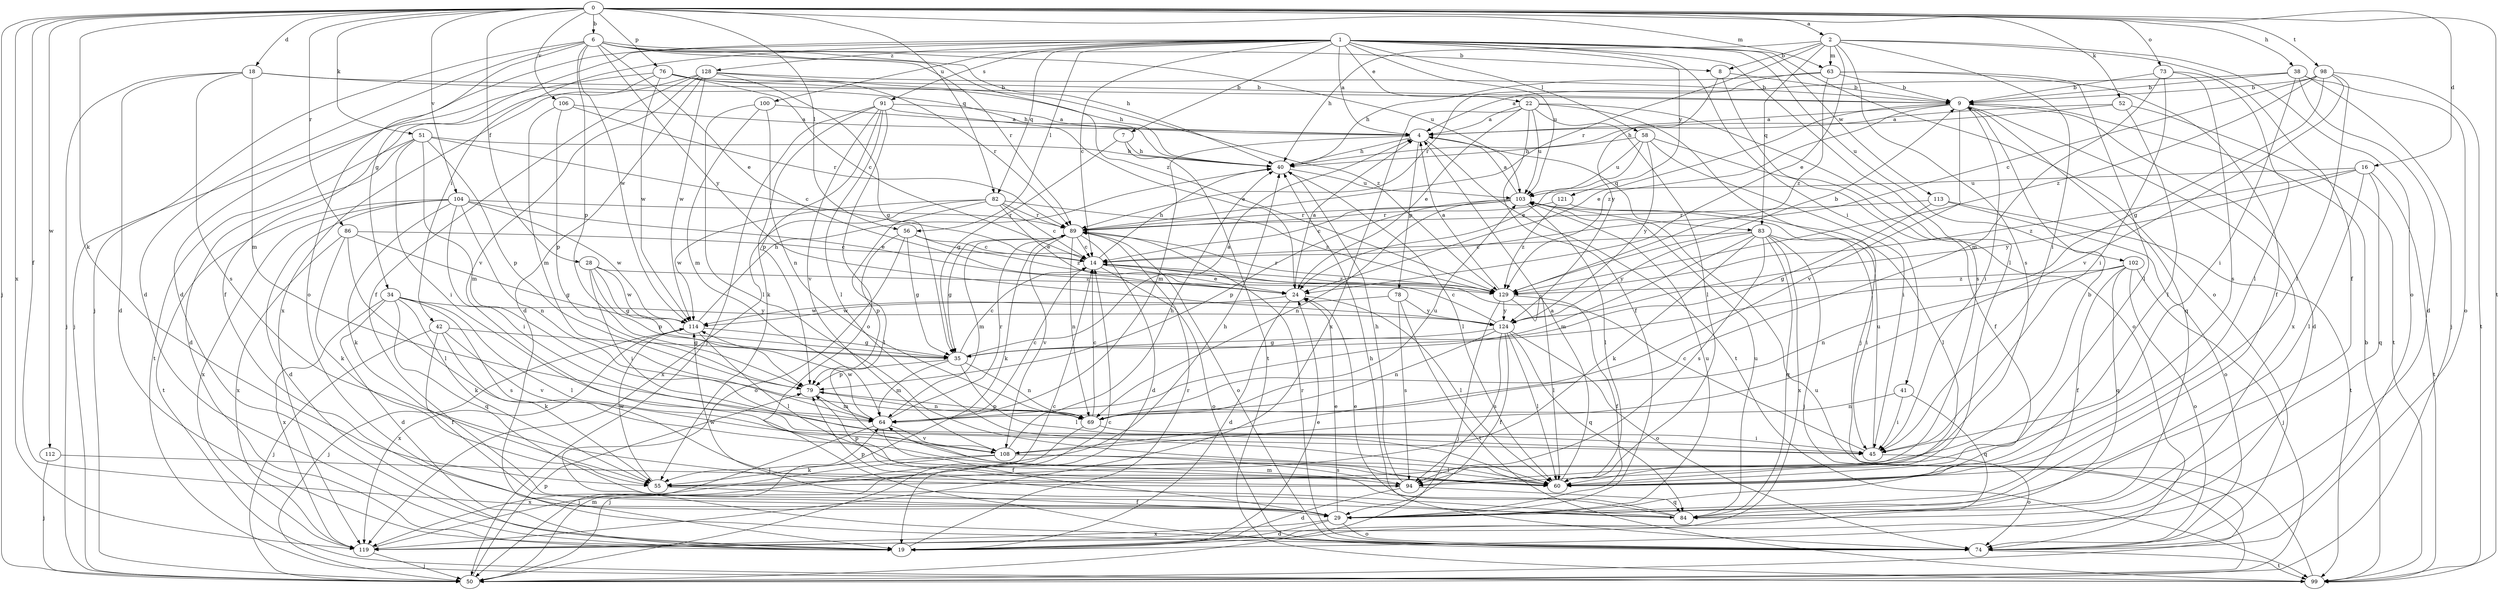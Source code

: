 strict digraph  {
0;
1;
2;
4;
6;
7;
8;
9;
14;
16;
18;
19;
22;
24;
28;
29;
34;
35;
38;
40;
41;
42;
45;
50;
51;
52;
55;
56;
58;
60;
63;
64;
69;
73;
74;
76;
78;
79;
82;
83;
84;
86;
89;
91;
94;
98;
99;
100;
102;
103;
104;
106;
108;
112;
113;
114;
119;
121;
124;
128;
129;
0 -> 2  [label=a];
0 -> 6  [label=b];
0 -> 16  [label=d];
0 -> 18  [label=d];
0 -> 28  [label=f];
0 -> 29  [label=f];
0 -> 38  [label=h];
0 -> 50  [label=j];
0 -> 51  [label=k];
0 -> 52  [label=k];
0 -> 55  [label=k];
0 -> 56  [label=l];
0 -> 63  [label=m];
0 -> 73  [label=o];
0 -> 76  [label=p];
0 -> 82  [label=q];
0 -> 86  [label=r];
0 -> 98  [label=t];
0 -> 99  [label=t];
0 -> 104  [label=v];
0 -> 106  [label=v];
0 -> 112  [label=w];
0 -> 119  [label=x];
1 -> 4  [label=a];
1 -> 7  [label=b];
1 -> 14  [label=c];
1 -> 19  [label=d];
1 -> 22  [label=e];
1 -> 34  [label=g];
1 -> 41  [label=i];
1 -> 42  [label=i];
1 -> 56  [label=l];
1 -> 58  [label=l];
1 -> 60  [label=l];
1 -> 74  [label=o];
1 -> 82  [label=q];
1 -> 91  [label=s];
1 -> 100  [label=u];
1 -> 102  [label=u];
1 -> 103  [label=u];
1 -> 113  [label=w];
1 -> 121  [label=y];
1 -> 128  [label=z];
2 -> 8  [label=b];
2 -> 24  [label=e];
2 -> 29  [label=f];
2 -> 40  [label=h];
2 -> 45  [label=i];
2 -> 63  [label=m];
2 -> 74  [label=o];
2 -> 83  [label=q];
2 -> 89  [label=r];
2 -> 94  [label=s];
4 -> 40  [label=h];
4 -> 64  [label=m];
4 -> 78  [label=p];
4 -> 83  [label=q];
4 -> 99  [label=t];
6 -> 8  [label=b];
6 -> 19  [label=d];
6 -> 24  [label=e];
6 -> 40  [label=h];
6 -> 50  [label=j];
6 -> 74  [label=o];
6 -> 79  [label=p];
6 -> 89  [label=r];
6 -> 103  [label=u];
6 -> 114  [label=w];
6 -> 124  [label=y];
6 -> 129  [label=z];
7 -> 35  [label=g];
7 -> 40  [label=h];
7 -> 99  [label=t];
8 -> 9  [label=b];
8 -> 94  [label=s];
8 -> 124  [label=y];
9 -> 4  [label=a];
9 -> 19  [label=d];
9 -> 24  [label=e];
9 -> 45  [label=i];
9 -> 84  [label=q];
9 -> 108  [label=v];
9 -> 119  [label=x];
9 -> 129  [label=z];
14 -> 24  [label=e];
14 -> 40  [label=h];
14 -> 74  [label=o];
14 -> 129  [label=z];
16 -> 60  [label=l];
16 -> 84  [label=q];
16 -> 99  [label=t];
16 -> 103  [label=u];
16 -> 124  [label=y];
16 -> 129  [label=z];
18 -> 9  [label=b];
18 -> 19  [label=d];
18 -> 40  [label=h];
18 -> 50  [label=j];
18 -> 64  [label=m];
18 -> 94  [label=s];
19 -> 24  [label=e];
19 -> 89  [label=r];
22 -> 4  [label=a];
22 -> 24  [label=e];
22 -> 29  [label=f];
22 -> 50  [label=j];
22 -> 60  [label=l];
22 -> 74  [label=o];
22 -> 103  [label=u];
22 -> 119  [label=x];
24 -> 4  [label=a];
24 -> 19  [label=d];
24 -> 60  [label=l];
24 -> 114  [label=w];
28 -> 35  [label=g];
28 -> 45  [label=i];
28 -> 79  [label=p];
28 -> 114  [label=w];
28 -> 129  [label=z];
29 -> 19  [label=d];
29 -> 24  [label=e];
29 -> 74  [label=o];
29 -> 103  [label=u];
29 -> 119  [label=x];
34 -> 19  [label=d];
34 -> 55  [label=k];
34 -> 60  [label=l];
34 -> 84  [label=q];
34 -> 94  [label=s];
34 -> 119  [label=x];
34 -> 124  [label=y];
35 -> 4  [label=a];
35 -> 14  [label=c];
35 -> 60  [label=l];
35 -> 64  [label=m];
35 -> 69  [label=n];
35 -> 79  [label=p];
38 -> 4  [label=a];
38 -> 9  [label=b];
38 -> 19  [label=d];
38 -> 45  [label=i];
38 -> 50  [label=j];
38 -> 74  [label=o];
40 -> 60  [label=l];
40 -> 103  [label=u];
41 -> 45  [label=i];
41 -> 69  [label=n];
41 -> 84  [label=q];
42 -> 29  [label=f];
42 -> 35  [label=g];
42 -> 50  [label=j];
42 -> 55  [label=k];
42 -> 108  [label=v];
45 -> 14  [label=c];
45 -> 74  [label=o];
45 -> 103  [label=u];
50 -> 14  [label=c];
50 -> 64  [label=m];
50 -> 79  [label=p];
51 -> 14  [label=c];
51 -> 19  [label=d];
51 -> 40  [label=h];
51 -> 45  [label=i];
51 -> 64  [label=m];
51 -> 79  [label=p];
51 -> 99  [label=t];
52 -> 4  [label=a];
52 -> 40  [label=h];
52 -> 60  [label=l];
52 -> 99  [label=t];
55 -> 9  [label=b];
55 -> 29  [label=f];
55 -> 40  [label=h];
55 -> 114  [label=w];
56 -> 14  [label=c];
56 -> 35  [label=g];
56 -> 74  [label=o];
56 -> 79  [label=p];
56 -> 129  [label=z];
58 -> 24  [label=e];
58 -> 29  [label=f];
58 -> 40  [label=h];
58 -> 45  [label=i];
58 -> 103  [label=u];
58 -> 124  [label=y];
60 -> 4  [label=a];
63 -> 9  [label=b];
63 -> 29  [label=f];
63 -> 40  [label=h];
63 -> 60  [label=l];
63 -> 89  [label=r];
63 -> 129  [label=z];
64 -> 14  [label=c];
64 -> 29  [label=f];
64 -> 50  [label=j];
64 -> 89  [label=r];
64 -> 108  [label=v];
64 -> 114  [label=w];
69 -> 14  [label=c];
69 -> 45  [label=i];
69 -> 50  [label=j];
69 -> 79  [label=p];
69 -> 103  [label=u];
73 -> 9  [label=b];
73 -> 45  [label=i];
73 -> 60  [label=l];
73 -> 64  [label=m];
73 -> 94  [label=s];
74 -> 40  [label=h];
74 -> 89  [label=r];
74 -> 99  [label=t];
76 -> 9  [label=b];
76 -> 14  [label=c];
76 -> 29  [label=f];
76 -> 40  [label=h];
76 -> 50  [label=j];
76 -> 89  [label=r];
76 -> 114  [label=w];
78 -> 94  [label=s];
78 -> 99  [label=t];
78 -> 114  [label=w];
78 -> 124  [label=y];
79 -> 64  [label=m];
79 -> 69  [label=n];
82 -> 14  [label=c];
82 -> 24  [label=e];
82 -> 60  [label=l];
82 -> 89  [label=r];
82 -> 114  [label=w];
82 -> 119  [label=x];
82 -> 129  [label=z];
83 -> 14  [label=c];
83 -> 45  [label=i];
83 -> 50  [label=j];
83 -> 55  [label=k];
83 -> 64  [label=m];
83 -> 84  [label=q];
83 -> 94  [label=s];
83 -> 119  [label=x];
83 -> 124  [label=y];
84 -> 24  [label=e];
84 -> 64  [label=m];
84 -> 79  [label=p];
84 -> 103  [label=u];
84 -> 114  [label=w];
86 -> 14  [label=c];
86 -> 35  [label=g];
86 -> 55  [label=k];
86 -> 60  [label=l];
86 -> 119  [label=x];
89 -> 14  [label=c];
89 -> 19  [label=d];
89 -> 35  [label=g];
89 -> 55  [label=k];
89 -> 64  [label=m];
89 -> 69  [label=n];
89 -> 74  [label=o];
89 -> 108  [label=v];
91 -> 4  [label=a];
91 -> 24  [label=e];
91 -> 50  [label=j];
91 -> 55  [label=k];
91 -> 60  [label=l];
91 -> 74  [label=o];
91 -> 79  [label=p];
91 -> 108  [label=v];
94 -> 19  [label=d];
94 -> 40  [label=h];
94 -> 79  [label=p];
94 -> 84  [label=q];
98 -> 9  [label=b];
98 -> 14  [label=c];
98 -> 35  [label=g];
98 -> 60  [label=l];
98 -> 99  [label=t];
98 -> 108  [label=v];
98 -> 129  [label=z];
99 -> 9  [label=b];
99 -> 103  [label=u];
100 -> 4  [label=a];
100 -> 60  [label=l];
100 -> 64  [label=m];
100 -> 69  [label=n];
102 -> 29  [label=f];
102 -> 50  [label=j];
102 -> 69  [label=n];
102 -> 74  [label=o];
102 -> 84  [label=q];
102 -> 129  [label=z];
103 -> 4  [label=a];
103 -> 14  [label=c];
103 -> 60  [label=l];
103 -> 69  [label=n];
103 -> 79  [label=p];
103 -> 89  [label=r];
104 -> 19  [label=d];
104 -> 24  [label=e];
104 -> 45  [label=i];
104 -> 55  [label=k];
104 -> 69  [label=n];
104 -> 89  [label=r];
104 -> 99  [label=t];
104 -> 114  [label=w];
104 -> 119  [label=x];
106 -> 4  [label=a];
106 -> 64  [label=m];
106 -> 79  [label=p];
106 -> 89  [label=r];
108 -> 40  [label=h];
108 -> 55  [label=k];
108 -> 60  [label=l];
108 -> 94  [label=s];
108 -> 119  [label=x];
112 -> 50  [label=j];
112 -> 60  [label=l];
113 -> 35  [label=g];
113 -> 74  [label=o];
113 -> 89  [label=r];
113 -> 99  [label=t];
114 -> 35  [label=g];
114 -> 40  [label=h];
114 -> 50  [label=j];
114 -> 60  [label=l];
114 -> 119  [label=x];
119 -> 14  [label=c];
119 -> 50  [label=j];
121 -> 60  [label=l];
121 -> 89  [label=r];
121 -> 129  [label=z];
124 -> 14  [label=c];
124 -> 29  [label=f];
124 -> 35  [label=g];
124 -> 60  [label=l];
124 -> 69  [label=n];
124 -> 74  [label=o];
124 -> 84  [label=q];
124 -> 94  [label=s];
128 -> 9  [label=b];
128 -> 19  [label=d];
128 -> 29  [label=f];
128 -> 35  [label=g];
128 -> 108  [label=v];
128 -> 114  [label=w];
128 -> 119  [label=x];
128 -> 129  [label=z];
129 -> 4  [label=a];
129 -> 9  [label=b];
129 -> 29  [label=f];
129 -> 50  [label=j];
129 -> 60  [label=l];
129 -> 89  [label=r];
129 -> 124  [label=y];
}
